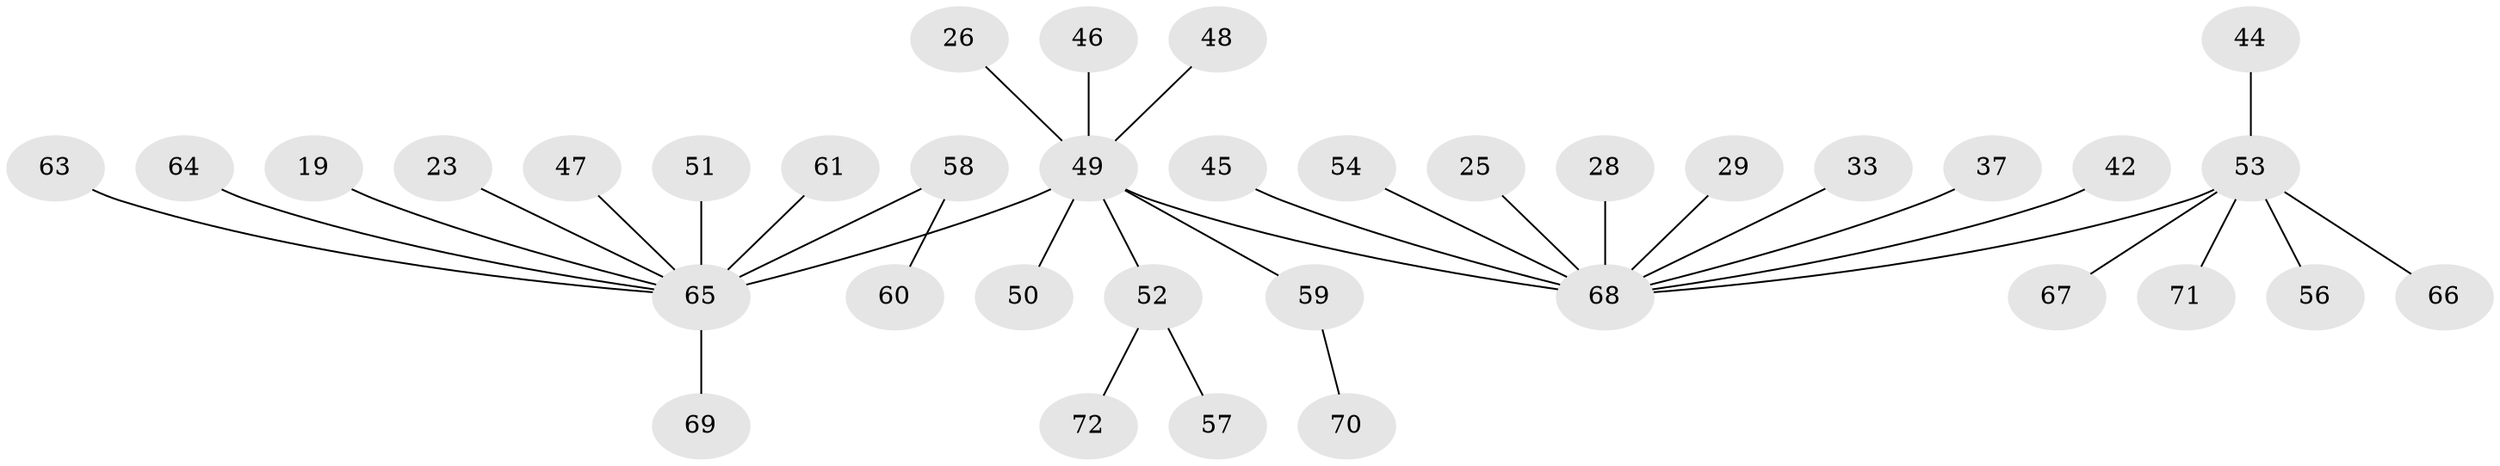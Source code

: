 // original degree distribution, {5: 0.041666666666666664, 3: 0.16666666666666666, 4: 0.09722222222222222, 7: 0.013888888888888888, 2: 0.20833333333333334, 1: 0.4722222222222222}
// Generated by graph-tools (version 1.1) at 2025/46/03/04/25 21:46:08]
// undirected, 36 vertices, 35 edges
graph export_dot {
graph [start="1"]
  node [color=gray90,style=filled];
  19;
  23;
  25;
  26;
  28 [super="+17"];
  29;
  33;
  37;
  42;
  44;
  45;
  46;
  47;
  48;
  49 [super="+4+10+18"];
  50;
  51;
  52;
  53 [super="+39+34"];
  54 [super="+27"];
  56;
  57;
  58 [super="+40+55"];
  59 [super="+36"];
  60;
  61;
  63;
  64;
  65 [super="+22+41+43"];
  66;
  67;
  68 [super="+16"];
  69;
  70;
  71;
  72 [super="+62"];
  19 -- 65;
  23 -- 65;
  25 -- 68;
  26 -- 49;
  28 -- 68;
  29 -- 68;
  33 -- 68;
  37 -- 68;
  42 -- 68;
  44 -- 53;
  45 -- 68;
  46 -- 49;
  47 -- 65;
  48 -- 49;
  49 -- 68 [weight=2];
  49 -- 50;
  49 -- 52;
  49 -- 59;
  49 -- 65 [weight=3];
  51 -- 65;
  52 -- 57;
  52 -- 72 [weight=2];
  53 -- 71;
  53 -- 66;
  53 -- 67;
  53 -- 68;
  53 -- 56;
  54 -- 68;
  58 -- 60;
  58 -- 65;
  59 -- 70;
  61 -- 65;
  63 -- 65;
  64 -- 65;
  65 -- 69;
}
